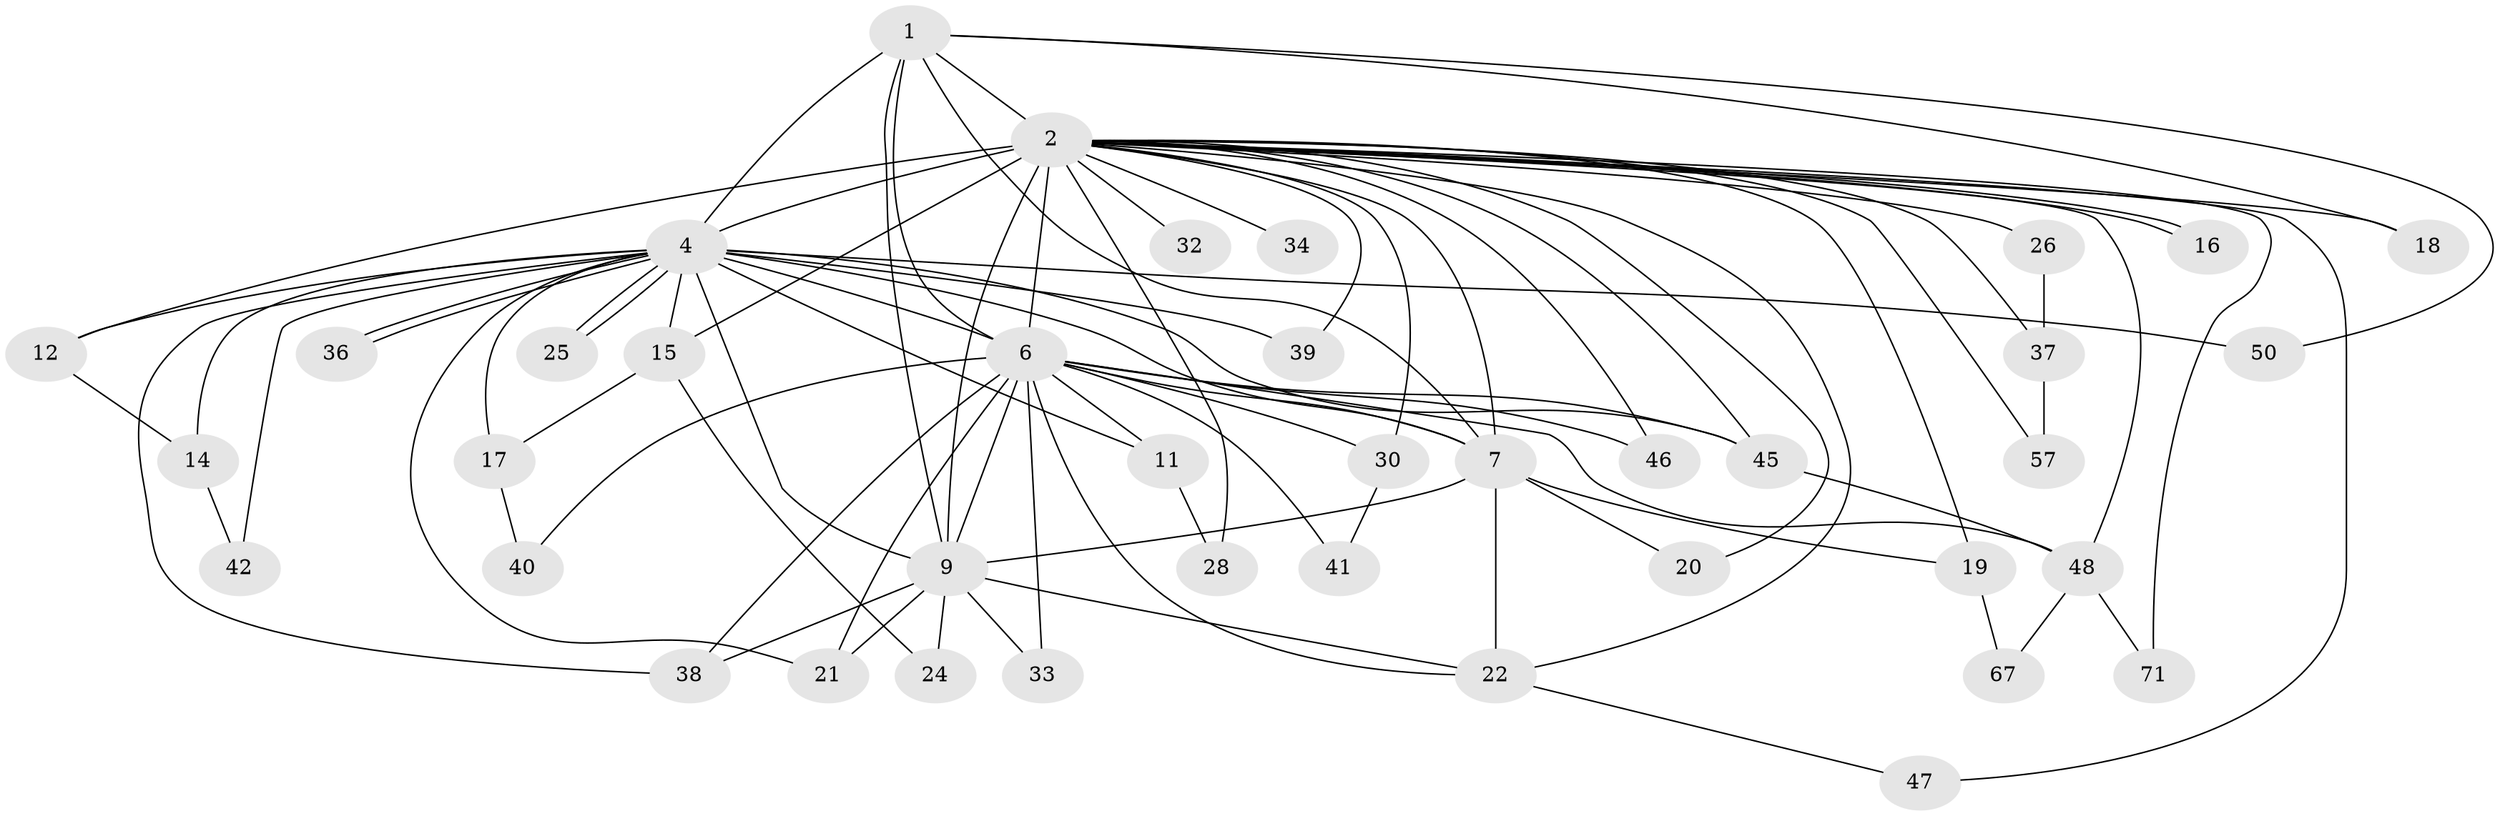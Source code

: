 // original degree distribution, {12: 0.0125, 18: 0.0125, 17: 0.0375, 29: 0.0125, 22: 0.025, 16: 0.025, 3: 0.2, 7: 0.025, 4: 0.0375, 2: 0.5625, 5: 0.05}
// Generated by graph-tools (version 1.1) at 2025/13/03/09/25 04:13:52]
// undirected, 40 vertices, 86 edges
graph export_dot {
graph [start="1"]
  node [color=gray90,style=filled];
  1;
  2 [super="+64+58+13+3"];
  4 [super="+8+43+51+27"];
  6 [super="+70+72+10+23+52"];
  7 [super="+54"];
  9;
  11;
  12;
  14;
  15;
  16;
  17;
  18;
  19 [super="+56"];
  20;
  21;
  22 [super="+78"];
  24;
  25;
  26;
  28;
  30;
  32;
  33;
  34;
  36;
  37;
  38;
  39;
  40;
  41;
  42;
  45;
  46;
  47;
  48;
  50;
  57;
  67;
  71;
  1 -- 2 [weight=3];
  1 -- 4 [weight=2];
  1 -- 6 [weight=3];
  1 -- 7;
  1 -- 9;
  1 -- 18;
  1 -- 50;
  2 -- 4 [weight=11];
  2 -- 6 [weight=12];
  2 -- 7 [weight=4];
  2 -- 9 [weight=4];
  2 -- 12;
  2 -- 16 [weight=2];
  2 -- 16;
  2 -- 32 [weight=2];
  2 -- 47;
  2 -- 48;
  2 -- 20;
  2 -- 30;
  2 -- 71;
  2 -- 15;
  2 -- 18;
  2 -- 19;
  2 -- 22;
  2 -- 26;
  2 -- 28;
  2 -- 34;
  2 -- 37;
  2 -- 39;
  2 -- 45 [weight=2];
  2 -- 46;
  2 -- 57;
  4 -- 6 [weight=10];
  4 -- 7 [weight=2];
  4 -- 9 [weight=3];
  4 -- 11;
  4 -- 12;
  4 -- 14;
  4 -- 17;
  4 -- 25;
  4 -- 25;
  4 -- 36;
  4 -- 36;
  4 -- 39;
  4 -- 50;
  4 -- 38;
  4 -- 42;
  4 -- 45;
  4 -- 15;
  4 -- 21;
  6 -- 7 [weight=3];
  6 -- 9 [weight=2];
  6 -- 22;
  6 -- 40;
  6 -- 21 [weight=2];
  6 -- 11;
  6 -- 30;
  6 -- 33;
  6 -- 41;
  6 -- 45;
  6 -- 46;
  6 -- 48;
  6 -- 38;
  7 -- 9 [weight=2];
  7 -- 19 [weight=2];
  7 -- 20;
  7 -- 22;
  9 -- 21;
  9 -- 22;
  9 -- 24;
  9 -- 33;
  9 -- 38;
  11 -- 28;
  12 -- 14;
  14 -- 42;
  15 -- 17;
  15 -- 24;
  17 -- 40;
  19 -- 67;
  22 -- 47;
  26 -- 37;
  30 -- 41;
  37 -- 57;
  45 -- 48;
  48 -- 67;
  48 -- 71;
}
